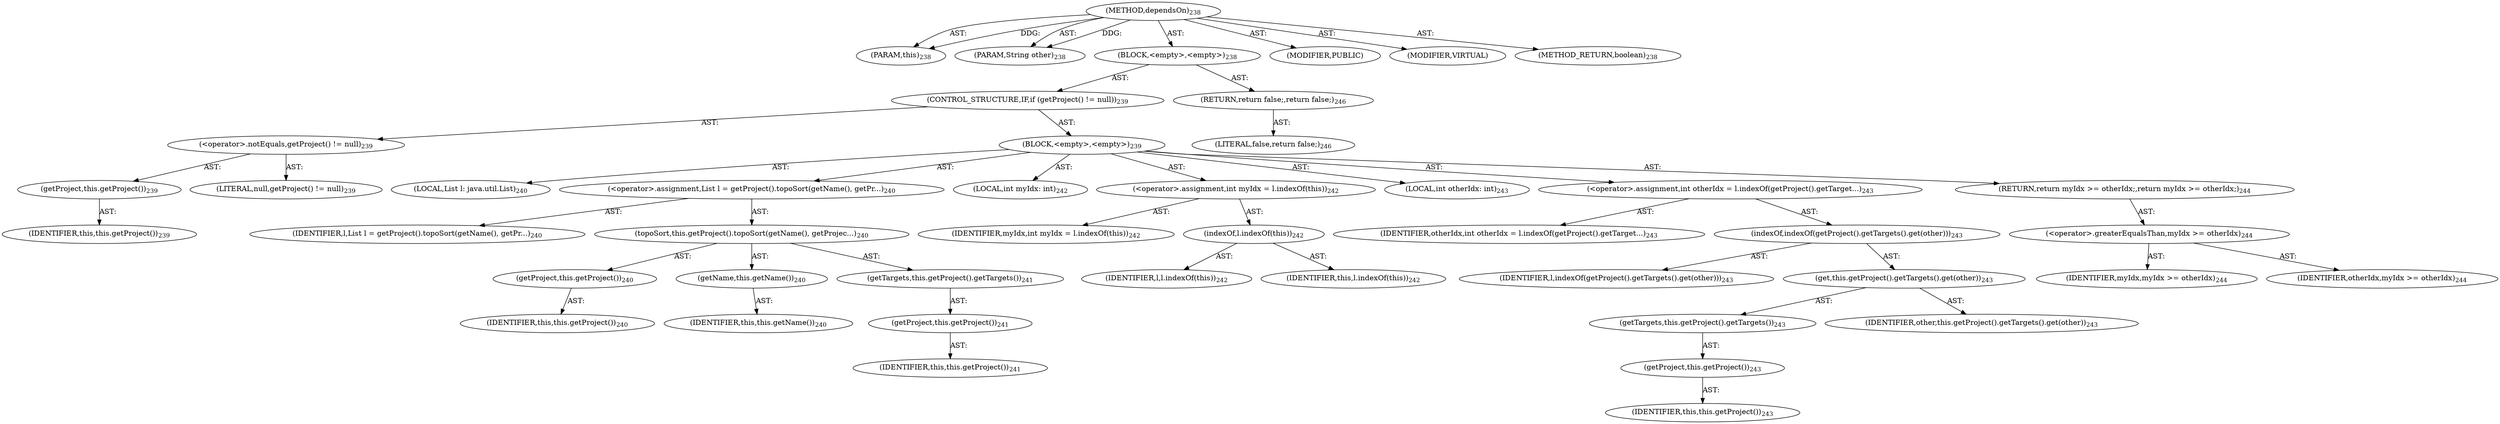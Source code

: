 digraph "dependsOn" {  
"111669149707" [label = <(METHOD,dependsOn)<SUB>238</SUB>> ]
"115964116995" [label = <(PARAM,this)<SUB>238</SUB>> ]
"115964117015" [label = <(PARAM,String other)<SUB>238</SUB>> ]
"25769803800" [label = <(BLOCK,&lt;empty&gt;,&lt;empty&gt;)<SUB>238</SUB>> ]
"47244640266" [label = <(CONTROL_STRUCTURE,IF,if (getProject() != null))<SUB>239</SUB>> ]
"30064771165" [label = <(&lt;operator&gt;.notEquals,getProject() != null)<SUB>239</SUB>> ]
"30064771166" [label = <(getProject,this.getProject())<SUB>239</SUB>> ]
"68719476741" [label = <(IDENTIFIER,this,this.getProject())<SUB>239</SUB>> ]
"90194313235" [label = <(LITERAL,null,getProject() != null)<SUB>239</SUB>> ]
"25769803801" [label = <(BLOCK,&lt;empty&gt;,&lt;empty&gt;)<SUB>239</SUB>> ]
"94489280520" [label = <(LOCAL,List l: java.util.List)<SUB>240</SUB>> ]
"30064771167" [label = <(&lt;operator&gt;.assignment,List l = getProject().topoSort(getName(), getPr...)<SUB>240</SUB>> ]
"68719476820" [label = <(IDENTIFIER,l,List l = getProject().topoSort(getName(), getPr...)<SUB>240</SUB>> ]
"30064771168" [label = <(topoSort,this.getProject().topoSort(getName(), getProjec...)<SUB>240</SUB>> ]
"30064771169" [label = <(getProject,this.getProject())<SUB>240</SUB>> ]
"68719476744" [label = <(IDENTIFIER,this,this.getProject())<SUB>240</SUB>> ]
"30064771170" [label = <(getName,this.getName())<SUB>240</SUB>> ]
"68719476742" [label = <(IDENTIFIER,this,this.getName())<SUB>240</SUB>> ]
"30064771171" [label = <(getTargets,this.getProject().getTargets())<SUB>241</SUB>> ]
"30064771172" [label = <(getProject,this.getProject())<SUB>241</SUB>> ]
"68719476743" [label = <(IDENTIFIER,this,this.getProject())<SUB>241</SUB>> ]
"94489280521" [label = <(LOCAL,int myIdx: int)<SUB>242</SUB>> ]
"30064771173" [label = <(&lt;operator&gt;.assignment,int myIdx = l.indexOf(this))<SUB>242</SUB>> ]
"68719476821" [label = <(IDENTIFIER,myIdx,int myIdx = l.indexOf(this))<SUB>242</SUB>> ]
"30064771174" [label = <(indexOf,l.indexOf(this))<SUB>242</SUB>> ]
"68719476822" [label = <(IDENTIFIER,l,l.indexOf(this))<SUB>242</SUB>> ]
"68719476745" [label = <(IDENTIFIER,this,l.indexOf(this))<SUB>242</SUB>> ]
"94489280522" [label = <(LOCAL,int otherIdx: int)<SUB>243</SUB>> ]
"30064771175" [label = <(&lt;operator&gt;.assignment,int otherIdx = l.indexOf(getProject().getTarget...)<SUB>243</SUB>> ]
"68719476823" [label = <(IDENTIFIER,otherIdx,int otherIdx = l.indexOf(getProject().getTarget...)<SUB>243</SUB>> ]
"30064771176" [label = <(indexOf,indexOf(getProject().getTargets().get(other)))<SUB>243</SUB>> ]
"68719476824" [label = <(IDENTIFIER,l,indexOf(getProject().getTargets().get(other)))<SUB>243</SUB>> ]
"30064771177" [label = <(get,this.getProject().getTargets().get(other))<SUB>243</SUB>> ]
"30064771178" [label = <(getTargets,this.getProject().getTargets())<SUB>243</SUB>> ]
"30064771179" [label = <(getProject,this.getProject())<SUB>243</SUB>> ]
"68719476746" [label = <(IDENTIFIER,this,this.getProject())<SUB>243</SUB>> ]
"68719476825" [label = <(IDENTIFIER,other,this.getProject().getTargets().get(other))<SUB>243</SUB>> ]
"146028888069" [label = <(RETURN,return myIdx &gt;= otherIdx;,return myIdx &gt;= otherIdx;)<SUB>244</SUB>> ]
"30064771180" [label = <(&lt;operator&gt;.greaterEqualsThan,myIdx &gt;= otherIdx)<SUB>244</SUB>> ]
"68719476826" [label = <(IDENTIFIER,myIdx,myIdx &gt;= otherIdx)<SUB>244</SUB>> ]
"68719476827" [label = <(IDENTIFIER,otherIdx,myIdx &gt;= otherIdx)<SUB>244</SUB>> ]
"146028888070" [label = <(RETURN,return false;,return false;)<SUB>246</SUB>> ]
"90194313236" [label = <(LITERAL,false,return false;)<SUB>246</SUB>> ]
"133143986205" [label = <(MODIFIER,PUBLIC)> ]
"133143986206" [label = <(MODIFIER,VIRTUAL)> ]
"128849018891" [label = <(METHOD_RETURN,boolean)<SUB>238</SUB>> ]
  "111669149707" -> "115964116995"  [ label = "AST: "] 
  "111669149707" -> "115964117015"  [ label = "AST: "] 
  "111669149707" -> "25769803800"  [ label = "AST: "] 
  "111669149707" -> "133143986205"  [ label = "AST: "] 
  "111669149707" -> "133143986206"  [ label = "AST: "] 
  "111669149707" -> "128849018891"  [ label = "AST: "] 
  "25769803800" -> "47244640266"  [ label = "AST: "] 
  "25769803800" -> "146028888070"  [ label = "AST: "] 
  "47244640266" -> "30064771165"  [ label = "AST: "] 
  "47244640266" -> "25769803801"  [ label = "AST: "] 
  "30064771165" -> "30064771166"  [ label = "AST: "] 
  "30064771165" -> "90194313235"  [ label = "AST: "] 
  "30064771166" -> "68719476741"  [ label = "AST: "] 
  "25769803801" -> "94489280520"  [ label = "AST: "] 
  "25769803801" -> "30064771167"  [ label = "AST: "] 
  "25769803801" -> "94489280521"  [ label = "AST: "] 
  "25769803801" -> "30064771173"  [ label = "AST: "] 
  "25769803801" -> "94489280522"  [ label = "AST: "] 
  "25769803801" -> "30064771175"  [ label = "AST: "] 
  "25769803801" -> "146028888069"  [ label = "AST: "] 
  "30064771167" -> "68719476820"  [ label = "AST: "] 
  "30064771167" -> "30064771168"  [ label = "AST: "] 
  "30064771168" -> "30064771169"  [ label = "AST: "] 
  "30064771168" -> "30064771170"  [ label = "AST: "] 
  "30064771168" -> "30064771171"  [ label = "AST: "] 
  "30064771169" -> "68719476744"  [ label = "AST: "] 
  "30064771170" -> "68719476742"  [ label = "AST: "] 
  "30064771171" -> "30064771172"  [ label = "AST: "] 
  "30064771172" -> "68719476743"  [ label = "AST: "] 
  "30064771173" -> "68719476821"  [ label = "AST: "] 
  "30064771173" -> "30064771174"  [ label = "AST: "] 
  "30064771174" -> "68719476822"  [ label = "AST: "] 
  "30064771174" -> "68719476745"  [ label = "AST: "] 
  "30064771175" -> "68719476823"  [ label = "AST: "] 
  "30064771175" -> "30064771176"  [ label = "AST: "] 
  "30064771176" -> "68719476824"  [ label = "AST: "] 
  "30064771176" -> "30064771177"  [ label = "AST: "] 
  "30064771177" -> "30064771178"  [ label = "AST: "] 
  "30064771177" -> "68719476825"  [ label = "AST: "] 
  "30064771178" -> "30064771179"  [ label = "AST: "] 
  "30064771179" -> "68719476746"  [ label = "AST: "] 
  "146028888069" -> "30064771180"  [ label = "AST: "] 
  "30064771180" -> "68719476826"  [ label = "AST: "] 
  "30064771180" -> "68719476827"  [ label = "AST: "] 
  "146028888070" -> "90194313236"  [ label = "AST: "] 
  "111669149707" -> "115964116995"  [ label = "DDG: "] 
  "111669149707" -> "115964117015"  [ label = "DDG: "] 
}
